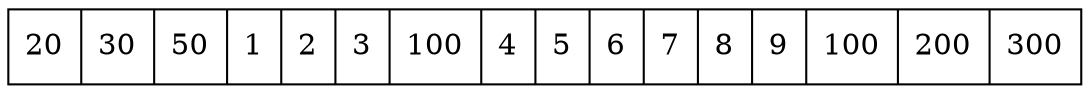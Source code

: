 digraph G{ node [shape = record ];
 rankdir=LR;X[label="{ 20|30|50|1|2|3|100|4|5|6|7|8|9|100|200|300}"]}
